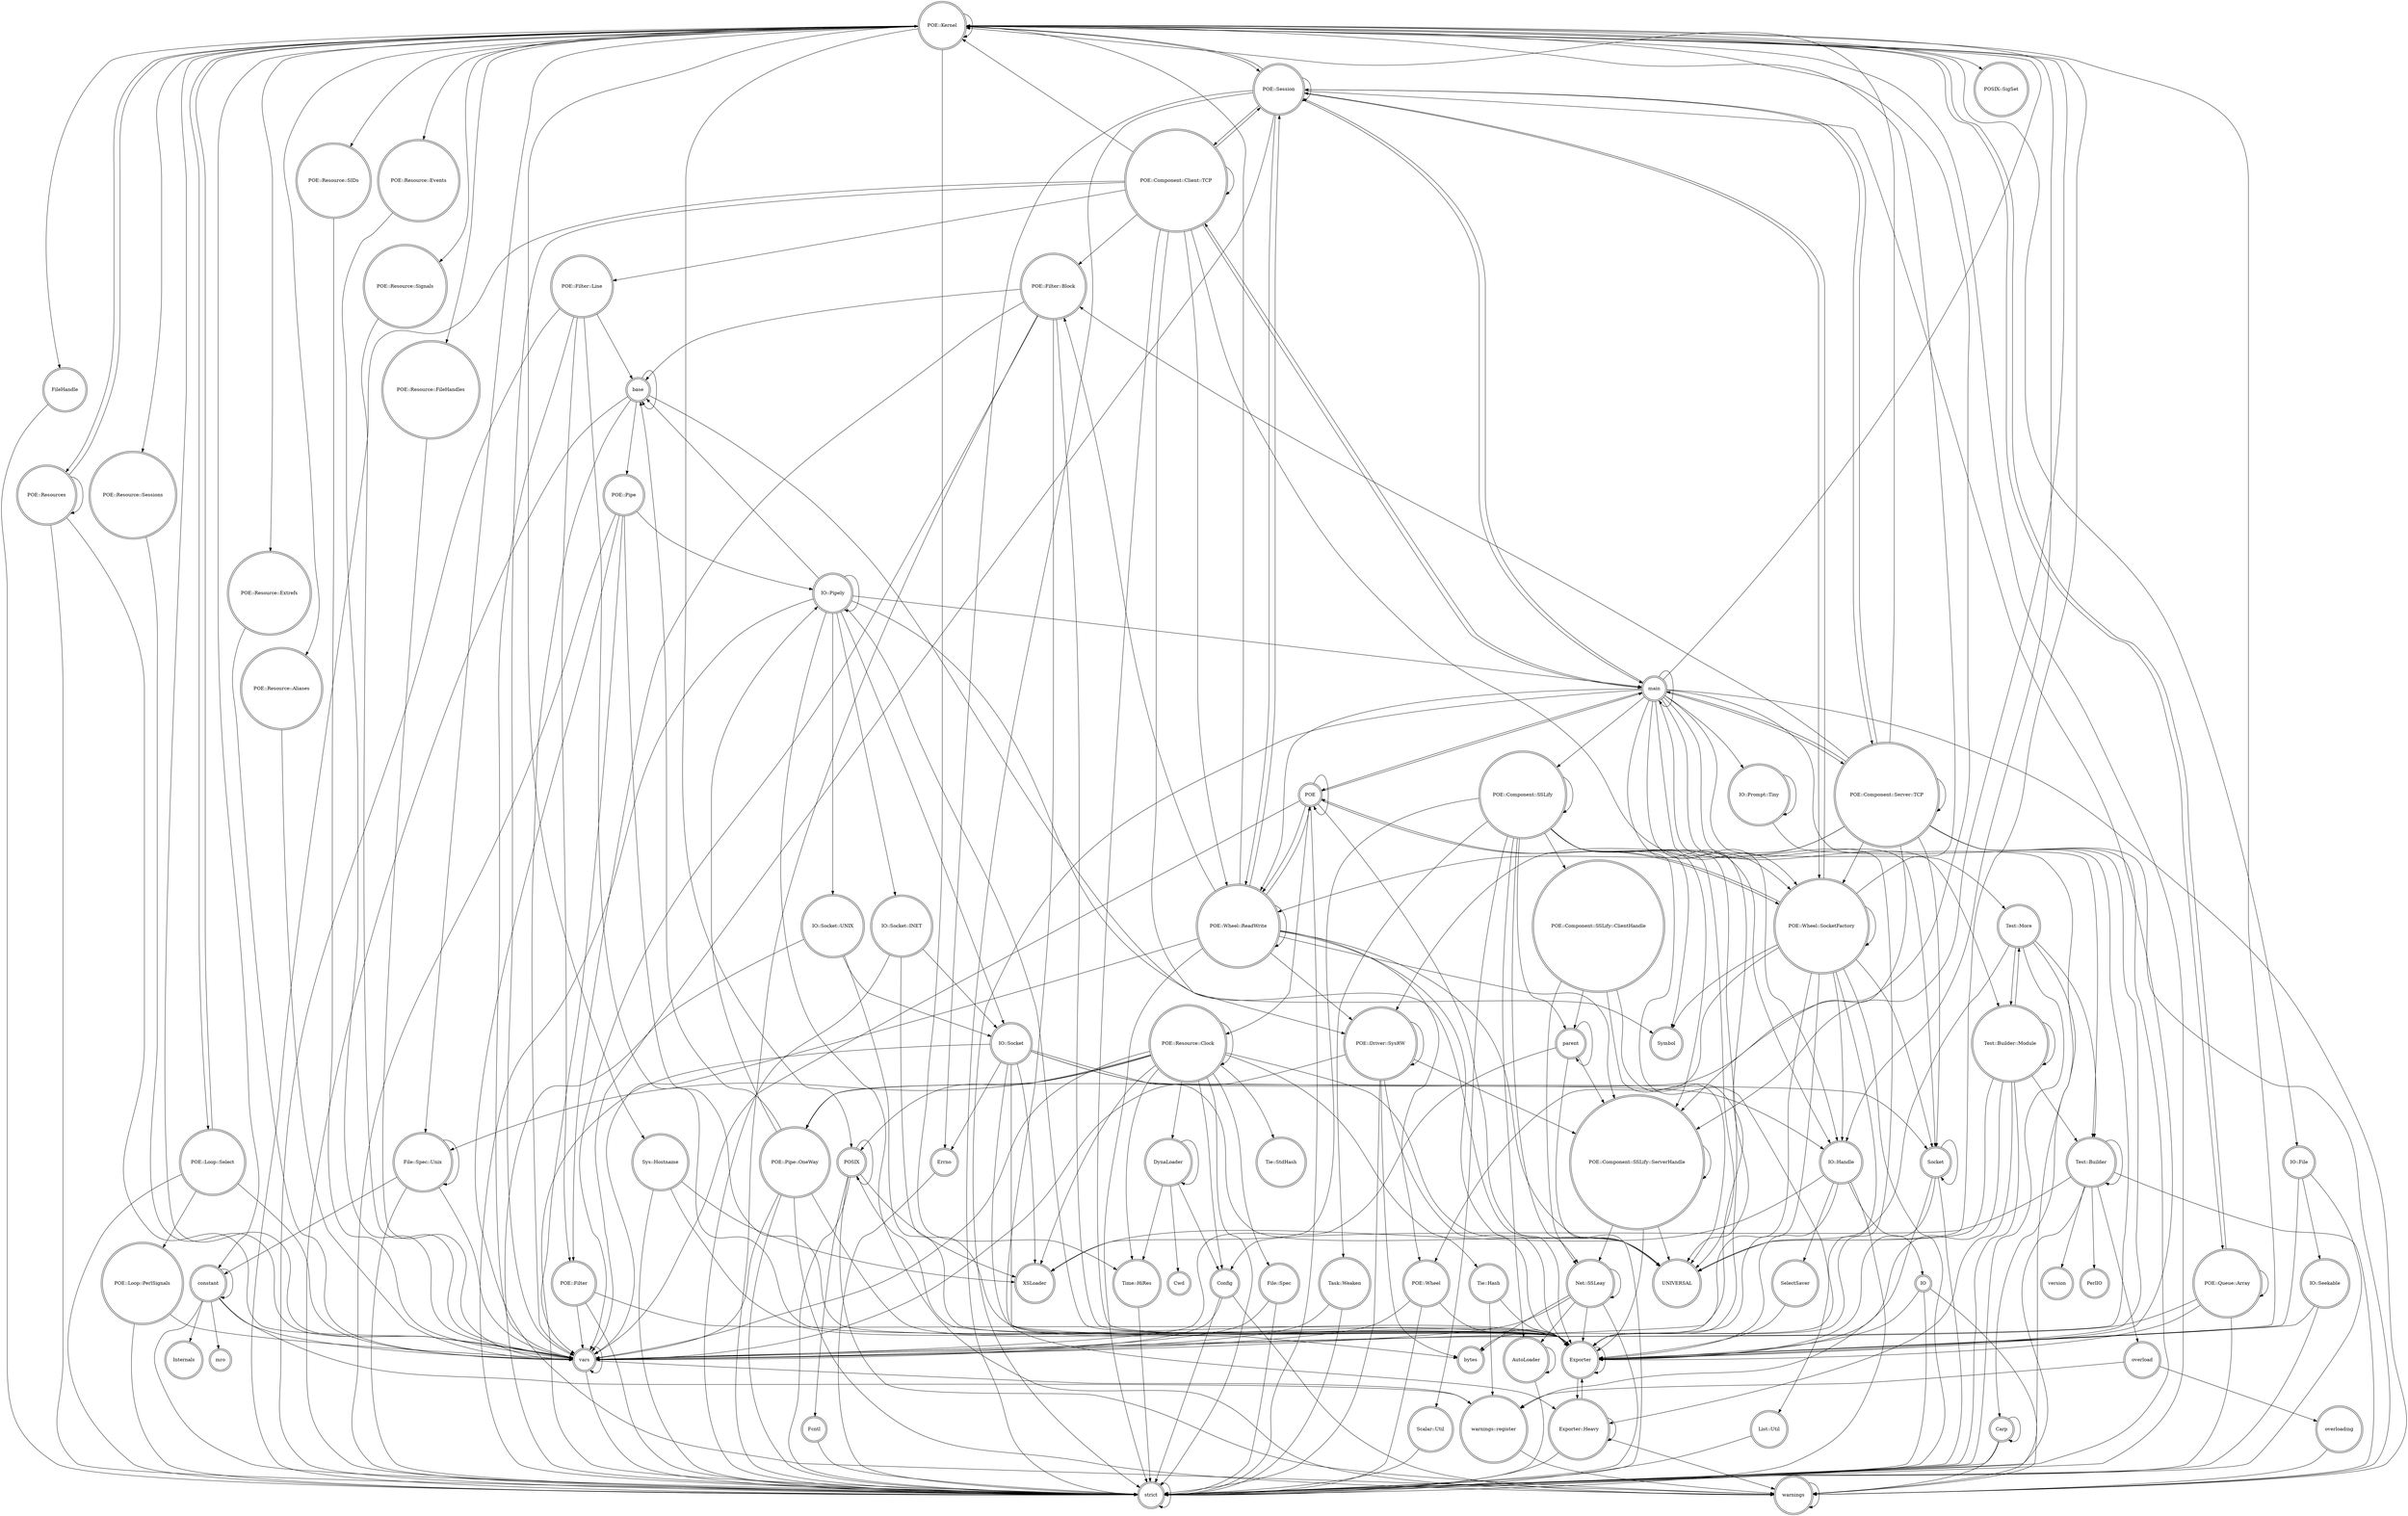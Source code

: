 digraph {
graph [overlap=false]
node [shape=doublecircle];
"POE::Kernel" -> "POE::Resource::SIDs";
"POE" -> "Exporter";
"Socket" -> "warnings::register";
"POE::Component::SSLify" -> "POE::Component::SSLify::ClientHandle";
"IO::Handle" -> "SelectSaver";
"POE::Component::Client::TCP" -> "POE::Driver::SysRW";
"FileHandle" -> "strict";
"POE::Session" -> "POE::Session";
"main" -> "POE";
"POE::Resource::Clock" -> "Config";
"POE::Component::SSLify::ServerHandle" -> "Exporter";
"IO::Socket::UNIX" -> "IO::Socket";
"Test::More" -> "Test::Builder::Module";
"POE::Component::Server::TCP" -> "strict";
"POE::Session" -> "strict";
"File::Spec::Unix" -> "vars";
"constant" -> "constant";
"base" -> "base";
"Config" -> "strict";
"POE::Session" -> "POE::Component::Client::TCP";
"Test::Builder::Module" -> "Exporter::Heavy";
"POE::Pipe" -> "vars";
"POE::Kernel" -> "File::Spec::Unix";
"POE::Wheel::SocketFactory" -> "POE::Wheel";
"Sys::Hostname" -> "XSLoader";
"POE::Resource::Extrefs" -> "vars";
"File::Spec" -> "vars";
"POE::Component::Server::TCP" -> "vars";
"POE::Resource::Clock" -> "strict";
"POE::Component::Client::TCP" -> "strict";
"Carp" -> "Carp";
"POE::Component::SSLify" -> "Task::Weaken";
"POE::Kernel" -> "constant";
"POE::Component::Client::TCP" -> "POE::Component::Client::TCP";
"IO::Socket" -> "strict";
"POE::Pipe::OneWay" -> "warnings";
"constant" -> "warnings::register";
"Tie::Hash" -> "Exporter";
"main" -> "Exporter";
"POE::Component::Client::TCP" -> "vars";
"POSIX" -> "Fcntl";
"main" -> "IO::Handle";
"POE::Component::Server::TCP" -> "main";
"constant" -> "vars";
"Socket" -> "strict";
"POE::Component::Client::TCP" -> "POE::Filter::Line";
"IO::Socket" -> "Socket";
"POE::Resource::Clock" -> "Tie::Hash";
"POE::Component::Client::TCP" -> "POE::Session";
"POE::Driver::SysRW" -> "vars";
"POE::Resource::Clock" -> "Tie::StdHash";
"POE::Component::SSLify" -> "XSLoader";
"POE::Filter::Line" -> "base";
"POE::Loop::Select" -> "POE::Loop::PerlSignals";
"POE::Kernel" -> "Sys::Hostname";
"POE::Component::Client::TCP" -> "main";
"POE::Session" -> "POE::Kernel";
"POE::Component::SSLify" -> "Scalar::Util";
"Exporter::Heavy" -> "strict";
"POE::Component::SSLify::ClientHandle" -> "Exporter";
"POE::Resource::Clock" -> "POE::Resource::Clock";
"POE::Kernel" -> "POE::Component::SSLify::ServerHandle";
"POE::Wheel::ReadWrite" -> "POE::Driver::SysRW";
"main" -> "IO::Prompt::Tiny";
"POE::Resource::Aliases" -> "vars";
"IO::Handle" -> "strict";
"POE" -> "POE::Resource::Clock";
"POSIX" -> "strict";
"POE::Resources" -> "strict";
"POE::Component::Server::TCP" -> "POE::Session";
"Test::More" -> "Test::Builder";
"POE::Component::SSLify" -> "UNIVERSAL";
"main" -> "UNIVERSAL";
"IO::Handle" -> "Exporter";
"POE::Resource::Events" -> "vars";
"strict" -> "strict";
"POE::Queue::Array" -> "Exporter";
"POE::Loop::Select" -> "vars";
"POE::Component::SSLify" -> "Net::SSLeay";
"IO::Socket" -> "Exporter::Heavy";
"POE::Wheel::SocketFactory" -> "strict";
"Sys::Hostname" -> "Exporter";
"IO::Socket::INET" -> "IO::Socket";
"POE::Filter::Block" -> "strict";
"POE::Filter" -> "Exporter";
"POE::Driver::SysRW" -> "Exporter";
"POE::Wheel::ReadWrite" -> "POE::Wheel::ReadWrite";
"POE::Component::Server::TCP" -> "POE::Driver::SysRW";
"POE::Loop::Select" -> "strict";
"POE::Filter::Line" -> "vars";
"POE::Component::SSLify::ClientHandle" -> "UNIVERSAL";
"Test::Builder" -> "warnings";
"main" -> "POE::Kernel";
"POE::Driver::SysRW" -> "bytes";
"parent" -> "vars";
"POE::Session" -> "POE::Component::Server::TCP";
"Test::Builder::Module" -> "UNIVERSAL";
"POE::Wheel::SocketFactory" -> "Socket";
"DynaLoader" -> "Config";
"POE::Filter::Block" -> "POE::Filter";
"POE::Filter::Block" -> "vars";
"POE::Kernel" -> "POE::Session";
"POE::Component::SSLify" -> "POE::Component::SSLify::ServerHandle";
"POE::Kernel" -> "POE::Resource::Aliases";
"POE::Kernel" -> "POE::Resource::Events";
"POE::Component::SSLify" -> "Exporter";
"POE::Filter::Line" -> "strict";
"File::Spec::Unix" -> "File::Spec::Unix";
"POE::Kernel" -> "POE::Queue::Array";
"Test::Builder::Module" -> "Test::Builder::Module";
"Exporter" -> "Exporter::Heavy";
"POE::Resource::Signals" -> "vars";
"POE::Kernel" -> "vars";
"POSIX" -> "warnings";
"IO::Seekable" -> "Exporter";
"main" -> "strict";
"Test::Builder" -> "PerlIO";
"IO::File" -> "strict";
"Test::Builder" -> "version";
"Task::Weaken" -> "vars";
"POE::Component::Client::TCP" -> "POE::Wheel::ReadWrite";
"Errno" -> "strict";
"POE::Wheel::SocketFactory" -> "Exporter";
"main" -> "Test::Builder";
"POE" -> "POE";
"IO::File" -> "Exporter";
"POE::Component::Server::TCP" -> "Exporter";
"POE" -> "strict";
"Test::Builder::Module" -> "Test::More";
"overload" -> "warnings::register";
"Test::Builder" -> "Config";
"main" -> "warnings";
"POE::Queue::Array" -> "vars";
"POE::Wheel::ReadWrite" -> "POE";
"POE::Kernel" -> "POE::Pipe::OneWay";
"main" -> "Test::Builder::Module";
"POE::Resource::Clock" -> "vars";
"Net::SSLeay" -> "strict";
"POE::Session" -> "POE::Wheel::SocketFactory";
"IO::File" -> "IO::Seekable";
"warnings::register" -> "warnings";
"POE::Pipe::OneWay" -> "base";
"main" -> "POE::Wheel::SocketFactory";
"IO::Handle" -> "IO";
"POE::Kernel" -> "POSIX";
"POE::Driver::SysRW" -> "strict";
"POE::Resource::FileHandles" -> "vars";
"POE::Driver::SysRW" -> "POE::Driver::SysRW";
"IO::Pipely" -> "IO::Socket::INET";
"main" -> "POE::Component::Client::TCP";
"base" -> "vars";
"POE::Filter::Line" -> "Exporter";
"Net::SSLeay" -> "Net::SSLeay";
"POE::Kernel" -> "POE::Loop::Select";
"Net::SSLeay" -> "AutoLoader";
"POE::Kernel" -> "POE::Resource::Extrefs";
"main" -> "Socket";
"POE::Wheel::SocketFactory" -> "Symbol";
"Net::SSLeay" -> "bytes";
"POE::Component::Server::TCP" -> "POE::Wheel::SocketFactory";
"File::Spec::Unix" -> "constant";
"POE::Resource::Clock" -> "UNIVERSAL";
"vars" -> "warnings::register";
"POE::Resource::Sessions" -> "vars";
"Socket" -> "Socket";
"base" -> "strict";
"POE::Pipe::OneWay" -> "strict";
"POE::Component::SSLify" -> "List::Util";
"IO::Socket" -> "Errno";
"IO::Handle" -> "XSLoader";
"IO::Pipely" -> "IO::Socket";
"IO::Pipely" -> "warnings";
"POE::Pipe::OneWay" -> "IO::Pipely";
"List::Util" -> "strict";
"POE::Pipe" -> "warnings";
"Config" -> "warnings";
"POE::Component::Server::TCP" -> "POE::Component::SSLify::ServerHandle";
"IO" -> "warnings";
"POE" -> "POE::Wheel::ReadWrite";
"POE::Session" -> "Errno";
"POE::Component::Server::TCP" -> "POE::Wheel::ReadWrite";
"POSIX" -> "XSLoader";
"Config" -> "vars";
"POE::Pipe" -> "strict";
"POE::Resource::Clock" -> "File::Spec";
"DynaLoader" -> "Time::HiRes";
"POE::Wheel" -> "Exporter";
"POE::Wheel" -> "strict";
"POE::Wheel::ReadWrite" -> "POE::Session";
"base" -> "POE::Pipe";
"File::Spec::Unix" -> "strict";
"POE::Pipe" -> "Exporter";
"POE::Kernel" -> "POE::Kernel";
"POE::Resources" -> "vars";
"vars" -> "vars";
"IO::Socket" -> "UNIVERSAL";
"POE::Kernel" -> "Exporter";
"Test::Builder::Module" -> "Exporter";
"POE::Wheel::ReadWrite" -> "POE::Kernel";
"IO::Socket::INET" -> "strict";
"POE::Component::Server::TCP" -> "warnings";
"POE::Session" -> "vars";
"POE::Pipe" -> "IO::Pipely";
"POE::Loop::Select" -> "POE::Kernel";
"POE::Pipe::OneWay" -> "Exporter";
"POE" -> "POE::Wheel::SocketFactory";
"Test::More" -> "UNIVERSAL";
"POE::Wheel::SocketFactory" -> "POE::Session";
"IO::Socket::UNIX" -> "strict";
"POE::Kernel" -> "POE::Resource::Sessions";
"POE::Filter::Block" -> "base";
"Sys::Hostname" -> "strict";
"IO::Prompt::Tiny" -> "IO::Prompt::Tiny";
"POE::Wheel::ReadWrite" -> "Exporter";
"parent" -> "POE::Component::SSLify::ServerHandle";
"POE::Kernel" -> "IO::File";
"POE::Resource::SIDs" -> "vars";
"warnings" -> "warnings";
"POE::Kernel" -> "POSIX::SigSet";
"POSIX" -> "POSIX";
"POE::Component::SSLify" -> "IO::Handle";
"POE::Wheel::ReadWrite" -> "POE::Filter::Block";
"IO::Pipely" -> "strict";
"IO::Pipely" -> "IO::Pipely";
"POE::Filter" -> "strict";
"POE::Resource::Clock" -> "POE::Pipe::OneWay";
"main" -> "POE::Component::SSLify";
"POE::Component::SSLify::ServerHandle" -> "POE::Component::SSLify::ServerHandle";
"Net::SSLeay" -> "vars";
"POE::Component::Client::TCP" -> "Exporter";
"vars" -> "strict";
"IO" -> "strict";
"POE::Component::SSLify::ServerHandle" -> "Net::SSLeay";
"POE::Component::SSLify" -> "AutoLoader";
"main" -> "POE::Component::Server::TCP";
"IO" -> "Exporter";
"DynaLoader" -> "DynaLoader";
"POE::Filter::Line" -> "POE::Filter";
"parent" -> "parent";
"AutoLoader" -> "AutoLoader";
"parent" -> "strict";
"POE::Wheel::SocketFactory" -> "bytes";
"main" -> "main";
"POE::Driver::SysRW" -> "POE::Component::SSLify::ServerHandle";
"POE::Kernel" -> "POE::Resource::Signals";
"IO::Pipely" -> "Symbol";
"Fcntl" -> "strict";
"main" -> "POE::Session";
"POE::Queue::Array" -> "POE::Kernel";
"POE::Component::Server::TCP" -> "POE::Component::Server::TCP";
"POE::Resource::Clock" -> "POSIX";
"Test::Builder" -> "Test::Builder";
"POE" -> "main";
"Net::SSLeay" -> "Exporter";
"Tie::Hash" -> "warnings::register";
"constant" -> "Internals";
"POE::Kernel" -> "IO::Handle";
"Test::Builder::Module" -> "strict";
"POE::Loop::PerlSignals" -> "vars";
"POE::Component::Client::TCP" -> "POE::Wheel::SocketFactory";
"Task::Weaken" -> "strict";
"POE::Component::SSLify" -> "POE::Component::SSLify";
"Carp" -> "warnings";
"DynaLoader" -> "Cwd";
"POE::Resource::Clock" -> "Time::HiRes";
"POE::Pipe::OneWay" -> "vars";
"POE::Kernel" -> "UNIVERSAL";
"IO::Socket::UNIX" -> "Exporter";
"base" -> "UNIVERSAL";
"POE::Component::SSLify::ClientHandle" -> "Net::SSLeay";
"POE::Component::Server::TCP" -> "POE::Filter::Block";
"POE::Component::Server::TCP" -> "Socket";
"POE::Component::SSLify" -> "parent";
"POE::Component::Client::TCP" -> "POE::Kernel";
"constant" -> "strict";
"POE::Kernel" -> "POE::Resources";
"POE::Session" -> "main";
"POE::Filter::Block" -> "bytes";
"Exporter::Heavy" -> "Exporter::Heavy";
"POE::Wheel::SocketFactory" -> "POE::Wheel::SocketFactory";
"POE::Wheel::SocketFactory" -> "IO::Handle";
"IO::Socket" -> "IO::Handle";
"POSIX" -> "Exporter";
"POE::Kernel" -> "Time::HiRes";
"File::Spec" -> "strict";
"POE::Component::Server::TCP" -> "POE::Kernel";
"IO::Seekable" -> "strict";
"POE::Loop::PerlSignals" -> "strict";
"IO::Socket::INET" -> "Exporter";
"overloading" -> "warnings";
"POE::Resources" -> "POE::Kernel";
"Test::Builder" -> "overload";
"POE::Wheel::ReadWrite" -> "UNIVERSAL";
"POE::Wheel::ReadWrite" -> "vars";
"POE::Resource::Clock" -> "File::Spec::Unix";
"Test::Builder" -> "strict";
"IO::Socket" -> "XSLoader";
"POE" -> "vars";
"POE::Kernel" -> "POE::Resource::FileHandles";
"IO::Pipely" -> "base";
"POE::Session" -> "Exporter";
"Exporter" -> "Exporter";
"POE::Resource::Clock" -> "DynaLoader";
"POE::Session" -> "POE::Wheel::ReadWrite";
"POE::Wheel::SocketFactory" -> "POE::Kernel";
"POE::Wheel::ReadWrite" -> "POE::Wheel";
"Test::More" -> "warnings";
"POE::Component::SSLify::ServerHandle" -> "UNIVERSAL";
"main" -> "POE::Wheel::ReadWrite";
"POE::Component::SSLify::ClientHandle" -> "parent";
"Exporter::Heavy" -> "warnings";
"main" -> "Test::More";
"POE::Queue::Array" -> "POE::Queue::Array";
"SelectSaver" -> "Exporter";
"Test::Builder::Module" -> "Test::Builder";
"POE::Queue::Array" -> "strict";
"Test::More" -> "strict";
"IO::Socket" -> "Exporter";
"IO::Pipely" -> "Exporter";
"POE::Resources" -> "POE::Resources";
"IO::Prompt::Tiny" -> "Carp";
"POE::Kernel" -> "strict";
"Exporter::Heavy" -> "Exporter";
"constant" -> "mro";
"Carp" -> "strict";
"POE::Wheel::SocketFactory" -> "vars";
"AutoLoader" -> "strict";
"POE::Component::SSLify" -> "Symbol";
"Time::HiRes" -> "strict";
"Socket" -> "Exporter";
"POE::Wheel::ReadWrite" -> "POE::Component::SSLify::ServerHandle";
"POE::Wheel::SocketFactory" -> "POE";
"POE::Wheel::ReadWrite" -> "strict";
"POE::Kernel" -> "FileHandle";
"POE::Component::Client::TCP" -> "POE::Filter::Block";
"POE::Filter" -> "vars";
"Scalar::Util" -> "strict";
"IO::Pipely" -> "main";
"POE::Filter::Block" -> "Exporter";
"POE::Resource::Clock" -> "XSLoader";
"POE::Wheel" -> "vars";
"IO::Pipely" -> "IO::Socket::UNIX";
"overload" -> "overloading";
}
